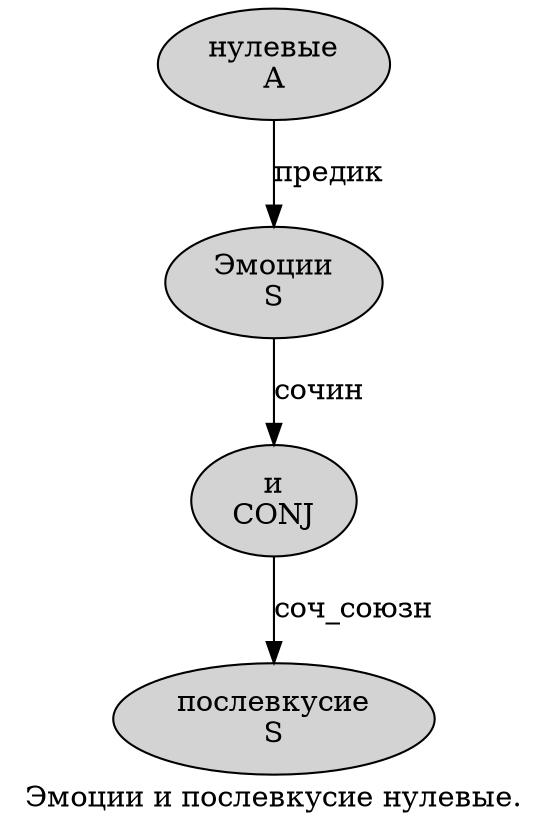 digraph SENTENCE_2955 {
	graph [label="Эмоции и послевкусие нулевые."]
	node [style=filled]
		0 [label="Эмоции
S" color="" fillcolor=lightgray penwidth=1 shape=ellipse]
		1 [label="и
CONJ" color="" fillcolor=lightgray penwidth=1 shape=ellipse]
		2 [label="послевкусие
S" color="" fillcolor=lightgray penwidth=1 shape=ellipse]
		3 [label="нулевые
A" color="" fillcolor=lightgray penwidth=1 shape=ellipse]
			0 -> 1 [label="сочин"]
			1 -> 2 [label="соч_союзн"]
			3 -> 0 [label="предик"]
}